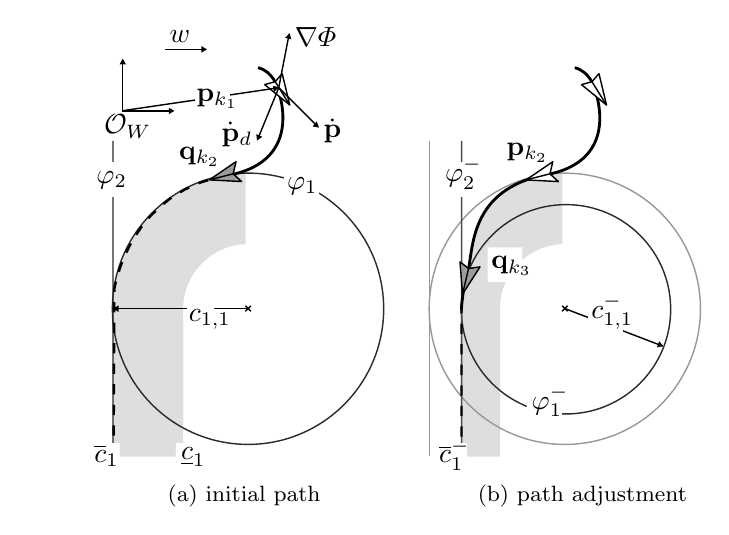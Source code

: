 
\definecolor{cDEDEDE}{RGB}{222,222,222}
\definecolor{c2B2B2B}{RGB}{43,43,43}
\definecolor{cFFFFFF}{RGB}{255,255,255}
\definecolor{c9B9B9B}{RGB}{155,155,155}
\definecolor{c989898}{RGB}{152,152,152}
\definecolor{c4D4D4D}{RGB}{77,77,77}


\def \globalscale {.870000}
\begin{tikzpicture}[y=0.80pt, x=0.80pt, yscale=-\globalscale, xscale=\globalscale, inner sep=0pt, outer sep=0pt]
\path[fill=cDEDEDE,line join=round,line width=1.280pt] (13.61,144.24) -- (13.638,144.24) .. controls (14.692,106.85) and (45.006,76.781) .. (82.494,76.12) -- (82.494,112.55) .. controls (65.092,113.19) and (51.057,127.013) .. (50.082,144.327) -- (50.097,158.676) -- (50.082,159.001) -- (50.082,159.33) .. controls (50.097,160.158) and (50.217,161.018) .. (50.194,161.832) -- (50.2,161.84) -- (50.2,163.853) -- (50.082,209.438) -- (50.082,217.64) -- (50.061,217.64) -- (50.06,217.802) -- (50.048,218.723) -- (50.114,222.916) -- (13.41,222.925) .. controls (13.41,221.023) and (13.386,224.783) .. (13.374,220.576) -- (13.374,218.823) -- (13.374,218.468) -- (13.374,217.992) -- (13.374,217.645) -- (13.374,146.471) -- (13.61,144.24) -- cycle;



\path[draw=c2B2B2B,line join=round,line width=0.512pt] (83.73,146.119) ellipse (1.98cm and 1.98cm);



\path[draw=black,line join=round,line width=0.512pt] (85.196,147.431) -- (82.331,144.566);



\path[draw=black,line join=round,line width=0.512pt] (82.332,147.431) -- (85.197,144.566);



\path[draw=c2B2B2B,line join=round,line width=0.512pt] (13.613,58.921) -- (13.612,222.753);



\path[draw=black,line join=round,line width=0.512pt] (83.812,146.035) -- (13.529,146.035);



\path[fill=black,line join=round,line width=0.256pt] (16.496,147.747) -- (16.489,144.389) -- (13.584,146.074) -- (16.496,147.747) -- cycle;



\path[draw=black,line join=round,line width=1.024pt] (88.935,20.928) .. controls (97.074,23.125) and (99.0,31.481) .. (99.0,31.481) .. controls (99.0,31.481) and (114.254,68.984) .. (73.915,76.727) .. controls (68.677,77.732) and (69.841,78.684) .. (72.663,78.579);



\path[draw=black,fill=cFFFFFF,line join=round,line width=0.512pt] (105.402,40.343) -- (101.458,24.02) -- (97.847,28.22) -- (92.376,29.746) -- (105.402,40.343) -- cycle;



  \path[fill=cFFFFFF,line join=round,line width=1.024pt,rounded corners=0.0cm] (6.729,69.884) rectangle (20.876,88.031);



  \path[cm={{1.0,0.0,0.0,1.0,(5.0,84.0)}}] (0.0,0.0) node[above right] () {$\varphi_2$};



  \path[fill=cFFFFFF,line join=round,line width=1.024pt,rounded corners=0.0cm] (102.381,73.524) rectangle (120.528,87.671);



  \path[cm={{1.0,0.0,0.0,1.0,(104.0,87.0)}}] (0.0,0.0) node[above right] () {$\varphi_1$};



  \path[fill=cFFFFFF,line join=round,line width=1.024pt] (60.421,215.856) -- (46.274,215.856) -- (46.253,229.525) -- (60.433,229.525) -- (60.421,215.856) -- cycle;



  \path[cm={{1.0,0.0,0.0,1.0,(49.0,228.0)}}] (0.0,0.0) node[above right] () {$\underline{c}_1$};



  \path[fill=cFFFFFF,line join=round,line width=1.024pt,rounded corners=0.0cm] (51.875,139.051) rectangle (66.022,153.198);



  \path[cm={{1.0,0.0,0.0,1.0,(53.0,157.0)}}] (0.0,0.0) node[above right] () {$c_{1,1}$};



\path[line join=round,line width=1.280pt] (98.291,31.027) -- (104.589,73.808);



\path[draw=black,line join=round,line width=0.512pt] (99.756,31.172) -- (89.006,57.453);



\path[draw=black,line join=round,line width=0.512pt] (99.647,31.419) -- (104.658,5.578);



\path[fill=black,line join=round,line width=0.256pt] (91.093,56.837) -- (88.029,55.463) -- (88.371,58.804) -- (91.093,56.837) -- cycle;



\path[fill=black,line join=round,line width=0.256pt] (102.97,5.438) -- (106.235,6.225) -- (105.284,3.004) -- (102.97,5.438) -- cycle;



\path[draw=black,line join=round,line width=0.512pt] (99.72,31.378) -- (119.494,51.184);



\path[fill=black,line join=round,line width=0.256pt] (119.404,48.886) -- (117.254,51.466) -- (120.563,52.038) -- (119.404,48.886) -- cycle;



\path[cm={{1.0,0.0,0.0,1.0,(108.0,10.0)}}] (0.0,0.0) node[above right] () {$\nabla\varPhi$};



\path[cm={{1.0,0.0,0.0,1.0,(123.0,60.0)}}] (0.0,0.0) node[above right] () {$\dot{\mathbf{p}}$};



\path[cm={{1.0,0.0,0.0,1.0,(70.0,62.0)}}] (0.0,0.0) node[above right] () {$\dot{\mathbf{p}}_d$};



\path[fill=black,line join=round,line width=0.256pt] (13.322,211.949) -- (13.344,206.615) -- (14.624,206.621) -- (14.601,211.954) -- (13.322,211.949) -- cycle(13.367,201.282) -- (13.39,195.949) -- (14.67,195.954) -- (14.647,201.288) -- (13.367,201.282) -- cycle(13.413,190.616) -- (13.435,185.282) -- (14.715,185.288) -- (14.693,190.621) -- (13.413,190.616) -- cycle(13.458,179.949) -- (13.481,174.616) -- (14.761,174.621) -- (14.738,179.955) -- (13.458,179.949) -- cycle(13.504,169.282) -- (13.526,163.949) -- (14.806,163.955) -- (14.784,169.288) -- (13.504,169.282) -- cycle(13.549,158.616) -- (13.572,153.283) -- (14.852,153.288) -- (14.829,158.621) -- (13.549,158.616) -- cycle(13.595,147.949) -- (13.617,142.616) -- (14.897,142.622) -- (14.875,147.955) -- (13.595,147.949) -- cycle(13.64,137.283) -- (13.646,136.009) -- (13.657,135.885) -- (13.693,135.765) -- (13.753,135.654) -- (13.834,135.559) -- (13.93,135.478) -- (14.04,135.419) -- (14.161,135.383) -- (14.286,135.372) -- (13.755,135.302) -- (14.096,133.58) -- (14.495,131.905) -- (15.746,132.175) -- (15.347,133.849) -- (15.015,135.525) -- (14.286,136.652) -- (14.926,136.015) -- (14.92,137.288) -- (13.64,137.283) -- cycle(15.963,126.721) -- (17.138,123.258) -- (17.777,121.672) -- (18.978,122.115) -- (18.339,123.701) -- (17.185,127.1) -- (15.963,126.721) -- cycle(19.905,116.743) -- (21.44,113.539) -- (22.345,111.955) -- (23.479,112.547) -- (22.575,114.131) -- (21.077,117.257) -- (19.905,116.743) -- cycle(25.092,107.33) -- (28.115,102.914) -- (28.139,102.886) -- (29.162,103.654) -- (29.139,103.683) -- (26.178,108.007) -- (25.092,107.33) -- cycle(31.54,98.778) -- (32.492,97.629) -- (35.273,94.891) -- (36.218,95.754) -- (33.437,98.493) -- (32.564,99.546) -- (31.54,98.778) -- cycle(39.274,91.274) -- (43.465,87.975) -- (44.313,88.934) -- (40.122,92.233) -- (39.274,91.274) -- cycle(48.067,85.139) -- (50.487,83.661) -- (52.834,82.6) -- (53.434,83.731) -- (51.087,84.792) -- (48.799,86.188) -- (48.067,85.139) -- cycle(57.694,80.403) -- (58.299,80.13) -- (62.836,78.728) -- (63.291,79.925) -- (58.753,81.326) -- (58.293,81.534) -- (57.694,80.403) -- cycle(68.035,77.242) -- (73.285,76.303) -- (73.588,77.546) -- (68.338,78.486) -- (68.035,77.242) -- cycle(13.276,222.615) -- (13.299,217.282) -- (14.579,217.288) -- (14.556,222.621) -- (13.276,222.615) -- cycle;



  \path[fill=cFFFFFF,line join=round,line width=1.024pt] (17.029,215.856) -- (2.882,215.856) -- (2.844,229.577) -- (17.024,229.542) -- (17.029,215.856) -- cycle;



  \path[cm={{1.0,0.0,0.0,1.0,(4.0,228.0)}}] (0.0,0.0) node[above right] () {$\overline{c}_1$};



\path[draw=black,fill=c9B9B9B,line join=round,line width=0.512pt] (63.637,79.203) -- (80.407,80.074) -- (76.013,76.073) -- (77.507,69.736) -- (63.637,79.203) -- cycle;



\path[cm={{1.0,0.0,0.0,1.0,(48.0,72.0)}}] (0.0,0.0) node[above right] () {$\mathbf{q}_{k_2}$};



\path[draw=black,line join=round,line width=0.512pt] (18.679,17.739) -- (18.679,43.609);



\path[draw=black,line join=round,line width=0.512pt] (44.373,43.4) -- (18.502,43.4);



\path[fill=black,line join=round,line width=0.256pt] (17.016,19.256) -- (20.374,19.248) -- (18.689,16.343) -- (17.016,19.256) -- cycle;



\path[fill=black,line join=round,line width=0.256pt] (42.583,41.71) -- (42.59,45.069) -- (45.495,43.383) -- (42.583,41.71) -- cycle;



\path[cm={{1.0,0.0,0.0,1.0,(9.0,57.5)}}] (0.0,0.0) node[above right] () {$\mathcal{O}_W$};



\path[draw=black,line join=round,line width=0.512pt] (18.726,43.28) -- (99.181,31.441);



\path[fill=black,line join=round,line width=0.256pt] (96.647,30.413) -- (97.227,33.57) -- (99.789,31.07) -- (96.647,30.413) -- cycle;



  \path[fill=cFFFFFF,line join=round,line width=1.024pt,rounded corners=0.0cm] (55.975,27.639) rectangle (74.123,41.786);



  \path[cm={{1.0,0.0,0.0,1.0,(57.0,42.0)}}] (0.0,0.0) node[above right] () {$\mathbf{p}_{k_1}$};



\path[draw=black,line join=round,line width=0.512pt] (40.698,11.407) -- (60.216,11.407);



\path[fill=black,line join=round,line width=0.256pt] (59.508,9.786) -- (59.515,13.144) -- (62.42,11.459) -- (59.508,9.786) -- cycle;



\path[cm={{1.0,0.0,0.0,1.0,(43.0,8.0)}}] (0.0,0.0) node[above right] () {$w$};



\path[draw=black,line join=round,line width=0.512pt] (64.008,79.1) -- (75.902,76.072);



\path[draw=black,line join=round,line width=0.512pt] (97.835,28.221) -- (105.296,40.236);



\path[fill=cDEDEDE,line join=round,even odd rule,line width=1.280pt] (226.196,80.024) .. controls (232.822,77.804) and (239.609,76.258) .. (246.951,76.129) -- (246.951,112.559) .. controls (229.549,113.198) and (215.514,127.021) .. (214.539,144.335) -- (214.554,158.684) -- (214.539,159.009) -- (214.539,159.338) .. controls (214.554,160.166) and (214.673,161.027) .. (214.651,161.84) -- (214.657,161.848) -- (214.657,163.861) -- (214.539,209.446) -- (214.539,217.648) -- (214.518,217.648) -- (214.517,217.811) -- (214.505,218.731) -- (214.571,222.925) -- (194.353,222.929) .. controls (194.67,200.169) and (193.534,167.788) .. (194.509,146.611) .. controls (194.985,136.269) and (197.28,128.348) .. (197.952,126.011) .. controls (200.475,117.241) and (198.674,91.399) .. (225.69,80.217) -- (226.196,80.024) -- cycle;



\path[draw=c989898,line join=round,line width=0.512pt] (248.192,146.136) ellipse (1.98cm and 1.98cm);



\path[draw=black,line join=round,line width=0.512pt] (249.658,147.448) -- (246.793,144.583);



\path[draw=black,line join=round,line width=0.512pt] (246.794,147.447) -- (249.659,144.582);



\path[draw=c2B2B2B,line join=round,line width=0.512pt] (248.804,146.384) ellipse (1.528cm and 1.528cm);



\path[draw=c4D4D4D,line join=round,line width=0.512pt] (194.61,58.937) -- (194.609,222.77);



\path[draw=black,line join=round,line width=0.512pt] (298.987,165.49) -- (248.418,146.096);



\path[fill=black,line join=round,line width=0.256pt] (297.198,162.971) -- (296.018,166.116) -- (299.331,165.566) -- (297.198,162.971) -- cycle;



\path[draw=black,line join=round,line width=1.024pt] (253.397,20.945) .. controls (261.536,23.141) and (263.462,31.497) .. (263.462,31.497) .. controls (263.462,31.497) and (278.883,69.064) .. (238.494,76.538) .. controls (198.105,84.013) and (200.825,116.048) .. (197.957,126.02) .. controls (194.993,136.327) and (194.54,145.952) .. (194.54,145.952) -- (194.556,146.254) -- (194.603,146.762);



\path[draw=black,fill=cFFFFFF,line join=round,line width=0.512pt] (269.864,40.359) -- (265.92,24.036) -- (262.31,28.236) -- (256.838,29.762) -- (269.864,40.359) -- cycle;



\path[draw=black,fill=c9B9B9B,line join=round,line width=0.512pt] (195.092,138.488) -- (204.175,124.364) -- (198.242,125.231) -- (193.762,121.749) -- (195.092,138.488) -- cycle;



\path[fill=black,line join=round,line width=0.256pt] (193.91,212.513) -- (193.91,207.179) -- (195.19,207.179) -- (195.19,212.513) -- (193.91,212.513) -- cycle(193.91,201.846) -- (193.91,196.513) -- (195.19,196.513) -- (195.19,201.846) -- (193.91,201.846) -- cycle(193.91,191.179) -- (193.91,185.846) -- (195.19,185.846) -- (195.19,191.179) -- (193.91,191.179) -- cycle(193.91,180.513) -- (193.91,175.179) -- (195.19,175.179) -- (195.19,180.513) -- (193.91,180.513) -- cycle(193.91,169.846) -- (193.91,164.513) -- (195.19,164.513) -- (195.19,169.846) -- (193.91,169.846) -- cycle(193.91,159.179) -- (193.91,153.846) -- (195.19,153.846) -- (195.19,159.179) -- (193.91,159.179) -- cycle(193.91,148.513) -- (193.91,146.396) -- (195.19,146.396) -- (195.19,148.513) -- (193.91,148.513) -- cycle(193.91,223.179) -- (193.91,217.846) -- (195.19,217.846) -- (195.19,223.179) -- (193.91,223.179) -- cycle;



  \path[fill=cFFFFFF,line join=round,line width=1.024pt,rounded corners=0.0cm] (187.726,69.901) rectangle (201.873,88.048);



  \path[cm={{1.0,0.0,0.0,1.0,(186.0,84.0)}}] (0.0,0.0) node[above right] () {$\varphi_2^-$};



  \path[fill=cFFFFFF,line join=round,line width=1.024pt] (197.325,215.855) -- (183.178,215.855) -- (183.139,229.576) -- (197.32,229.541) -- (197.325,215.855) -- cycle;



  \path[cm={{1.0,0.0,0.0,1.0,(183.0,230.0)}}] (0.0,0.0) node[above right] () {$\overline{c}_1^-$};



  \path[fill=cFFFFFF,line join=round,line width=1.024pt] (278.413,143.414) -- (260.265,143.414) -- (260.265,161.561) -- (278.413,161.561) -- (278.413,143.414) -- cycle;



  \path[cm={{1.0,0.0,0.0,1.0,(262.0,157.0)}}] (0.0,0.0) node[above right] () {$c_{1,1}^-$};



\path[line join=round,line width=1.280pt] (262.753,31.044) -- (269.051,73.824);



\path[draw=black,fill=cFFFFFF,line join=round,line width=0.512pt] (228.1,79.219) -- (244.869,80.09) -- (240.475,76.089) -- (241.969,69.752) -- (228.1,79.219) -- cycle;



  \path[fill=cFFFFFF,line join=round,line width=1.024pt] (226.213,114.199) -- (208.066,114.199) -- (208.066,132.346) -- (226.213,132.347) -- (226.213,114.199) -- cycle;



  \path[cm={{1.0,0.0,0.0,1.0,(210.0,129.0)}}] (0.0,0.0) node[above right] () {$\mathbf{q}_{k_3}$};



  \path[fill=cFFFFFF,line join=round,line width=1.024pt,rounded corners=0.0cm] (219.176,60.653) rectangle (233.323,74.8);



  \path[cm={{1.0,0.0,0.0,1.0,(218.0,70.0)}}] (0.0,0.0) node[above right] () {$\mathbf{p}_{k_2}$};



\path[draw=black,line join=round,line width=0.512pt] (228.47,79.117) -- (240.364,76.088);



\path[draw=black,line join=round,line width=0.512pt] (195.291,137.756) -- (198.198,125.305);



\path[draw=black,line join=round,line width=0.512pt] (262.297,28.237) -- (269.758,40.253);



  \path[fill=cFFFFFF,line join=round,line width=1.024pt] (246.655,187.571) -- (228.507,187.571) -- (228.507,205.718) -- (246.655,205.717) -- (246.655,187.571) -- cycle;



  \path[cm={{1.0,0.0,0.0,1.0,(231.0,202.0)}}] (0.0,0.0) node[above right] () {$\varphi_1^-$};



\path[draw=c989898,line join=round,line width=0.512pt] (178.054,58.957) -- (178.054,222.789);



\path[cm={{1.0,0.0,0.0,1.0,(42.0,249.0)}}] (0.0,0.0) node[above right] () {\footnotesize (a) initial path};



\path[cm={{1.0,0.0,0.0,1.0,(203.0,249.0)}}] (0.0,0.0) node[above right] () {\footnotesize(b) path adjustment};




\end{tikzpicture}

